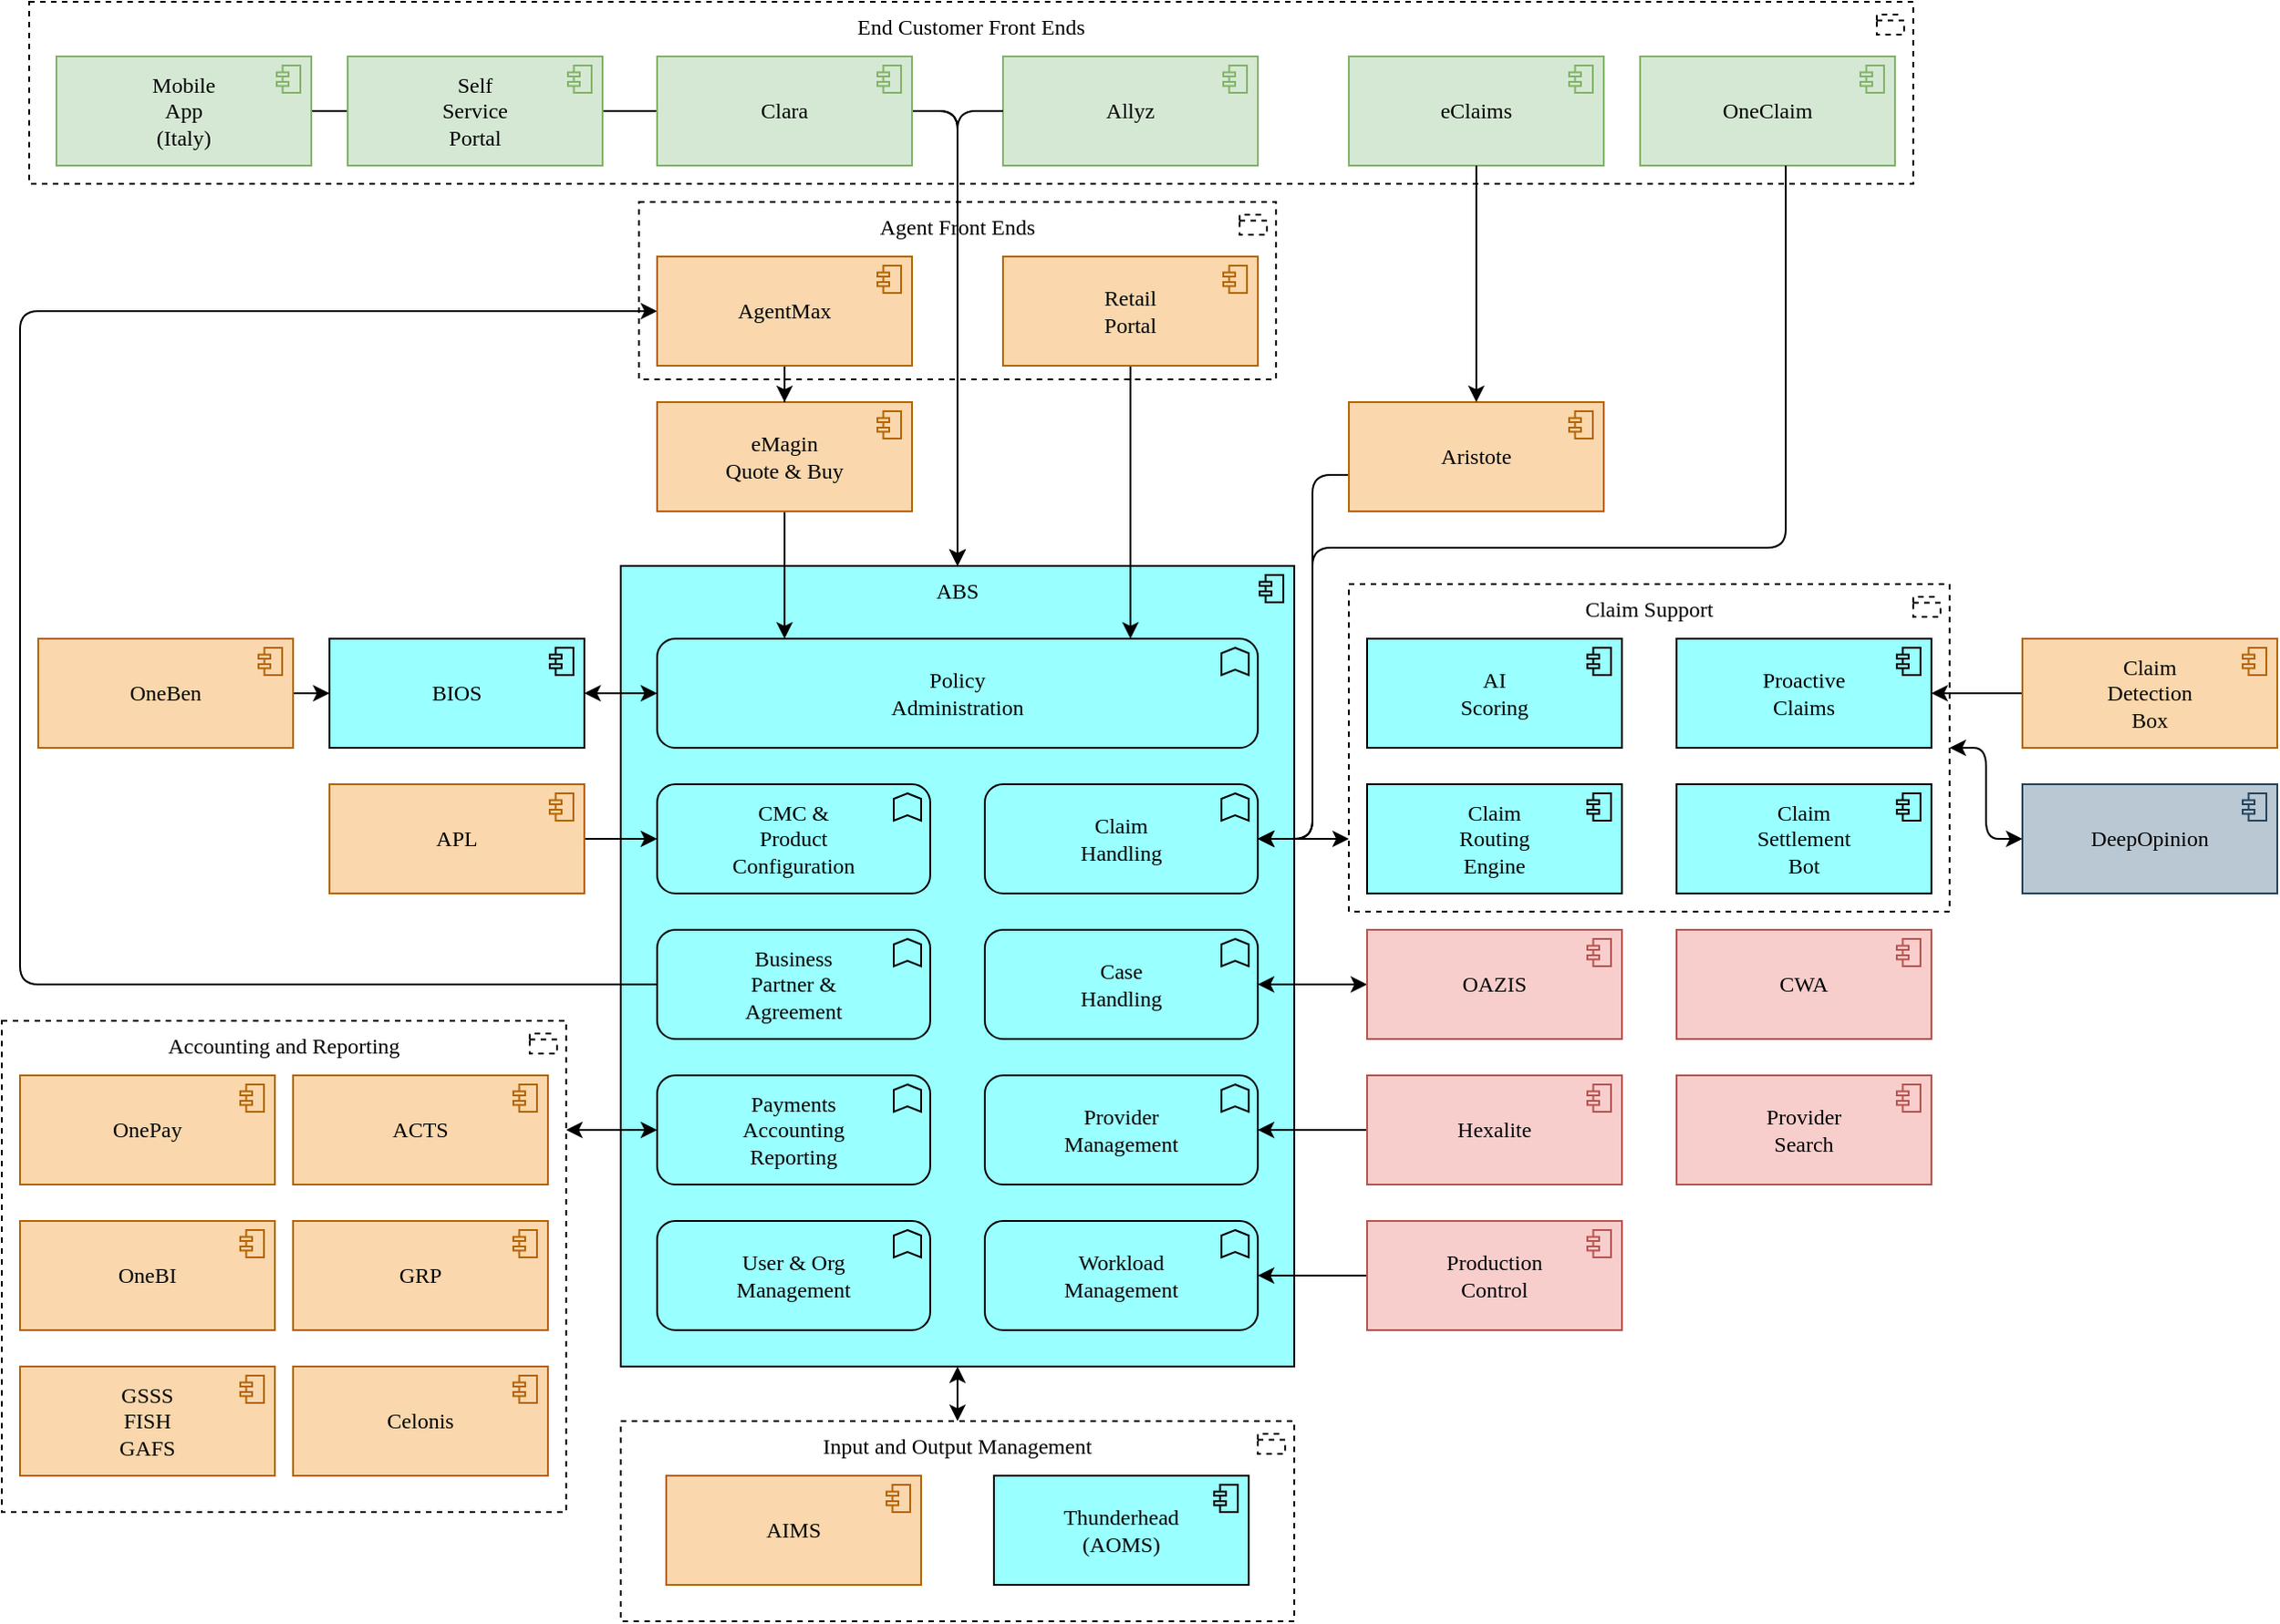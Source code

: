<mxfile version="26.2.9">
  <diagram name="Page-1" id="TEPnInE2OypxSfE0xe_M">
    <mxGraphModel dx="1030" dy="1690" grid="1" gridSize="10" guides="1" tooltips="1" connect="1" arrows="1" fold="1" page="1" pageScale="1" pageWidth="827" pageHeight="1169" math="0" shadow="0">
      <root>
        <mxCell id="0" />
        <mxCell id="1" parent="0" />
        <mxCell id="4A4xX6kzLWEzPkTbEdP4-10" value="Agent Front Ends" style="html=1;outlineConnect=0;whiteSpace=wrap;shape=mxgraph.archimate3.application;appType=grouping;archiType=square;dashed=1;fillColor=none;verticalAlign=top;fontFamily=Poppins;fontSource=https%3A%2F%2Ffonts.googleapis.com%2Fcss%3Ffamily%3DPoppins;" parent="1" vertex="1">
          <mxGeometry x="650" y="-80" width="350" height="97.5" as="geometry" />
        </mxCell>
        <mxCell id="4A4xX6kzLWEzPkTbEdP4-13" style="edgeStyle=orthogonalEdgeStyle;rounded=1;orthogonalLoop=1;jettySize=auto;html=1;curved=0;" parent="1" source="4A4xX6kzLWEzPkTbEdP4-12" target="52hkqS42lsV6TTl6kmYS-10" edge="1">
          <mxGeometry relative="1" as="geometry" />
        </mxCell>
        <mxCell id="4A4xX6kzLWEzPkTbEdP4-4" style="edgeStyle=orthogonalEdgeStyle;rounded=1;orthogonalLoop=1;jettySize=auto;html=1;entryX=0.5;entryY=0;entryDx=0;entryDy=0;entryPerimeter=0;curved=0;" parent="1" source="4A4xX6kzLWEzPkTbEdP4-1" target="52hkqS42lsV6TTl6kmYS-10" edge="1">
          <mxGeometry relative="1" as="geometry" />
        </mxCell>
        <mxCell id="4A4xX6kzLWEzPkTbEdP4-8" value="" style="group;fontFamily=Poppins;fontSource=https%3A%2F%2Ffonts.googleapis.com%2Fcss%3Ffamily%3DPoppins;" parent="1" vertex="1" connectable="0">
          <mxGeometry x="475" y="-190" width="875" height="100" as="geometry" />
        </mxCell>
        <mxCell id="4A4xX6kzLWEzPkTbEdP4-7" value="&lt;font face=&quot;Poppins&quot;&gt;End Customer Front Ends&lt;/font&gt;" style="html=1;outlineConnect=0;whiteSpace=wrap;shape=mxgraph.archimate3.application;appType=grouping;archiType=square;dashed=1;fillColor=none;verticalAlign=top;" parent="4A4xX6kzLWEzPkTbEdP4-8" vertex="1">
          <mxGeometry x="-160" width="1035" height="100" as="geometry" />
        </mxCell>
        <mxCell id="Z8RxOkOvwrDDzlC6NKdP-24" value="eClaims" style="html=1;outlineConnect=0;whiteSpace=wrap;fillColor=#d5e8d4;shape=mxgraph.archimate3.application;appType=comp;archiType=square;rounded=1;fontFamily=Poppins;fontSource=https%3A%2F%2Ffonts.googleapis.com%2Fcss%3Ffamily%3DPoppins;strokeColor=#82b366;" parent="4A4xX6kzLWEzPkTbEdP4-8" vertex="1">
          <mxGeometry x="565" y="30" width="140" height="60" as="geometry" />
        </mxCell>
        <mxCell id="Z8RxOkOvwrDDzlC6NKdP-29" value="OneClaim" style="html=1;outlineConnect=0;whiteSpace=wrap;fillColor=#d5e8d4;shape=mxgraph.archimate3.application;appType=comp;archiType=square;rounded=1;fontFamily=Poppins;fontSource=https%3A%2F%2Ffonts.googleapis.com%2Fcss%3Ffamily%3DPoppins;strokeColor=#82b366;" parent="4A4xX6kzLWEzPkTbEdP4-8" vertex="1">
          <mxGeometry x="725" y="30" width="140" height="60" as="geometry" />
        </mxCell>
        <mxCell id="4A4xX6kzLWEzPkTbEdP4-1" value="Self&lt;br&gt;Service&lt;div&gt;Portal&lt;/div&gt;" style="html=1;outlineConnect=0;whiteSpace=wrap;fillColor=#d5e8d4;shape=mxgraph.archimate3.application;appType=comp;archiType=square;rounded=1;fontFamily=Poppins;fontSource=https%3A%2F%2Ffonts.googleapis.com%2Fcss%3Ffamily%3DPoppins;strokeColor=#82b366;" parent="4A4xX6kzLWEzPkTbEdP4-8" vertex="1">
          <mxGeometry x="15" y="30" width="140" height="60" as="geometry" />
        </mxCell>
        <mxCell id="4A4xX6kzLWEzPkTbEdP4-2" value="Clara" style="html=1;outlineConnect=0;whiteSpace=wrap;fillColor=#d5e8d4;shape=mxgraph.archimate3.application;appType=comp;archiType=square;rounded=1;fontFamily=Poppins;fontSource=https%3A%2F%2Ffonts.googleapis.com%2Fcss%3Ffamily%3DPoppins;strokeColor=#82b366;" parent="4A4xX6kzLWEzPkTbEdP4-8" vertex="1">
          <mxGeometry x="185" y="30" width="140" height="60" as="geometry" />
        </mxCell>
        <mxCell id="4A4xX6kzLWEzPkTbEdP4-3" value="Allyz" style="html=1;outlineConnect=0;whiteSpace=wrap;fillColor=#d5e8d4;shape=mxgraph.archimate3.application;appType=comp;archiType=square;rounded=1;fontFamily=Poppins;fontSource=https%3A%2F%2Ffonts.googleapis.com%2Fcss%3Ffamily%3DPoppins;strokeColor=#82b366;" parent="4A4xX6kzLWEzPkTbEdP4-8" vertex="1">
          <mxGeometry x="375" y="30" width="140" height="60" as="geometry" />
        </mxCell>
        <mxCell id="Z8RxOkOvwrDDzlC6NKdP-19" value="Claim Support" style="html=1;outlineConnect=0;whiteSpace=wrap;shape=mxgraph.archimate3.application;appType=grouping;archiType=square;dashed=1;fillColor=none;fontFamily=Poppins;fontSource=https%3A%2F%2Ffonts.googleapis.com%2Fcss%3Ffamily%3DPoppins;verticalAlign=top;" parent="1" vertex="1">
          <mxGeometry x="1040" y="130" width="330" height="180" as="geometry" />
        </mxCell>
        <mxCell id="52hkqS42lsV6TTl6kmYS-10" value="ABS" style="html=1;outlineConnect=0;whiteSpace=wrap;fillColor=#99ffff;shape=mxgraph.archimate3.application;appType=comp;archiType=square;rounded=1;fontFamily=Poppins;fontSource=https%3A%2F%2Ffonts.googleapis.com%2Fcss%3Ffamily%3DPoppins;verticalAlign=top;" parent="1" vertex="1">
          <mxGeometry x="640" y="120" width="370" height="440" as="geometry" />
        </mxCell>
        <mxCell id="52hkqS42lsV6TTl6kmYS-11" value="&lt;font data-font-src=&quot;https://fonts.googleapis.com/css?family=Poppins&quot; face=&quot;Poppins&quot;&gt;Policy&lt;br&gt;Administration&lt;/font&gt;" style="html=1;outlineConnect=0;whiteSpace=wrap;fillColor=#99ffff;shape=mxgraph.archimate3.application;appType=func;archiType=rounded;rounded=1;" parent="1" vertex="1">
          <mxGeometry x="660" y="160" width="330" height="60" as="geometry" />
        </mxCell>
        <mxCell id="bv5ACRqK9GHdUSOt09wD-1" style="edgeStyle=orthogonalEdgeStyle;rounded=1;orthogonalLoop=1;jettySize=auto;html=1;entryX=0;entryY=0.5;entryDx=0;entryDy=0;entryPerimeter=0;curved=0;" edge="1" parent="1" source="52hkqS42lsV6TTl6kmYS-12" target="O2tVUMrLqhllZlak0-3V-16">
          <mxGeometry relative="1" as="geometry">
            <Array as="points">
              <mxPoint x="310" y="350" />
              <mxPoint x="310" y="-20" />
            </Array>
          </mxGeometry>
        </mxCell>
        <mxCell id="52hkqS42lsV6TTl6kmYS-12" value="&lt;font face=&quot;Poppins&quot;&gt;Business&lt;br&gt;Partner &amp;amp;&lt;br&gt;Agreement&lt;/font&gt;" style="html=1;outlineConnect=0;whiteSpace=wrap;fillColor=#99ffff;shape=mxgraph.archimate3.application;appType=func;archiType=rounded;rounded=1;" parent="1" vertex="1">
          <mxGeometry x="660" y="320" width="150" height="60" as="geometry" />
        </mxCell>
        <mxCell id="52hkqS42lsV6TTl6kmYS-13" value="&lt;font face=&quot;Poppins&quot;&gt;Claim&lt;br&gt;Handling&lt;/font&gt;" style="html=1;outlineConnect=0;whiteSpace=wrap;fillColor=#99ffff;shape=mxgraph.archimate3.application;appType=func;archiType=rounded;rounded=1;" parent="1" vertex="1">
          <mxGeometry x="840" y="240" width="150" height="60" as="geometry" />
        </mxCell>
        <mxCell id="52hkqS42lsV6TTl6kmYS-14" value="&lt;font face=&quot;Poppins&quot;&gt;CMC &amp;amp;&lt;br&gt;Product&lt;br&gt;Configuration&lt;/font&gt;" style="html=1;outlineConnect=0;whiteSpace=wrap;fillColor=#99ffff;shape=mxgraph.archimate3.application;appType=func;archiType=rounded;rounded=1;" parent="1" vertex="1">
          <mxGeometry x="660" y="240" width="150" height="60" as="geometry" />
        </mxCell>
        <mxCell id="O2tVUMrLqhllZlak0-3V-4" style="edgeStyle=orthogonalEdgeStyle;rounded=0;orthogonalLoop=1;jettySize=auto;html=1;startArrow=classic;startFill=1;" parent="1" source="52hkqS42lsV6TTl6kmYS-15" target="Z8RxOkOvwrDDzlC6NKdP-12" edge="1">
          <mxGeometry relative="1" as="geometry" />
        </mxCell>
        <mxCell id="52hkqS42lsV6TTl6kmYS-15" value="&lt;font face=&quot;Poppins&quot;&gt;Case&lt;br&gt;Handling&lt;/font&gt;" style="html=1;outlineConnect=0;whiteSpace=wrap;fillColor=#99ffff;shape=mxgraph.archimate3.application;appType=func;archiType=rounded;rounded=1;" parent="1" vertex="1">
          <mxGeometry x="840" y="320" width="150" height="60" as="geometry" />
        </mxCell>
        <mxCell id="52hkqS42lsV6TTl6kmYS-16" value="&lt;font face=&quot;Poppins&quot;&gt;Provider&lt;br&gt;Management&lt;/font&gt;" style="html=1;outlineConnect=0;whiteSpace=wrap;fillColor=#99ffff;shape=mxgraph.archimate3.application;appType=func;archiType=rounded;rounded=1;" parent="1" vertex="1">
          <mxGeometry x="840" y="400" width="150" height="60" as="geometry" />
        </mxCell>
        <mxCell id="Z8RxOkOvwrDDzlC6NKdP-5" style="edgeStyle=orthogonalEdgeStyle;rounded=0;orthogonalLoop=1;jettySize=auto;html=1;startArrow=classic;startFill=1;" parent="1" source="52hkqS42lsV6TTl6kmYS-17" target="Z8RxOkOvwrDDzlC6NKdP-1" edge="1">
          <mxGeometry relative="1" as="geometry">
            <Array as="points">
              <mxPoint x="620" y="430" />
              <mxPoint x="620" y="430" />
            </Array>
          </mxGeometry>
        </mxCell>
        <mxCell id="52hkqS42lsV6TTl6kmYS-17" value="&lt;font face=&quot;Poppins&quot;&gt;Payments&lt;br&gt;Accounting&lt;br&gt;Reporting&lt;/font&gt;" style="html=1;outlineConnect=0;whiteSpace=wrap;fillColor=#99ffff;shape=mxgraph.archimate3.application;appType=func;archiType=rounded;rounded=1;" parent="1" vertex="1">
          <mxGeometry x="660" y="400" width="150" height="60" as="geometry" />
        </mxCell>
        <mxCell id="52hkqS42lsV6TTl6kmYS-19" value="&lt;font face=&quot;Poppins&quot;&gt;User &amp;amp; Org&lt;br&gt;Management&lt;/font&gt;" style="html=1;outlineConnect=0;whiteSpace=wrap;fillColor=#99ffff;shape=mxgraph.archimate3.application;appType=func;archiType=rounded;rounded=1;" parent="1" vertex="1">
          <mxGeometry x="660" y="480" width="150" height="60" as="geometry" />
        </mxCell>
        <mxCell id="52hkqS42lsV6TTl6kmYS-20" value="&lt;font face=&quot;Poppins&quot;&gt;Workload&lt;br&gt;Management&lt;/font&gt;" style="html=1;outlineConnect=0;whiteSpace=wrap;fillColor=#99ffff;shape=mxgraph.archimate3.application;appType=func;archiType=rounded;rounded=1;" parent="1" vertex="1">
          <mxGeometry x="840" y="480" width="150" height="60" as="geometry" />
        </mxCell>
        <mxCell id="52hkqS42lsV6TTl6kmYS-23" style="edgeStyle=orthogonalEdgeStyle;rounded=1;orthogonalLoop=1;jettySize=auto;html=1;" parent="1" source="52hkqS42lsV6TTl6kmYS-21" target="52hkqS42lsV6TTl6kmYS-14" edge="1">
          <mxGeometry relative="1" as="geometry" />
        </mxCell>
        <mxCell id="52hkqS42lsV6TTl6kmYS-21" value="APL" style="html=1;outlineConnect=0;whiteSpace=wrap;fillColor=#fad7ac;shape=mxgraph.archimate3.application;appType=comp;archiType=square;rounded=1;fontFamily=Poppins;fontSource=https%3A%2F%2Ffonts.googleapis.com%2Fcss%3Ffamily%3DPoppins;strokeColor=#b46504;" parent="1" vertex="1">
          <mxGeometry x="480" y="240" width="140" height="60" as="geometry" />
        </mxCell>
        <mxCell id="52hkqS42lsV6TTl6kmYS-24" style="edgeStyle=orthogonalEdgeStyle;rounded=1;orthogonalLoop=1;jettySize=auto;html=1;startArrow=classic;startFill=1;" parent="1" source="52hkqS42lsV6TTl6kmYS-22" target="52hkqS42lsV6TTl6kmYS-11" edge="1">
          <mxGeometry relative="1" as="geometry" />
        </mxCell>
        <mxCell id="52hkqS42lsV6TTl6kmYS-22" value="BIOS" style="html=1;outlineConnect=0;whiteSpace=wrap;fillColor=#99ffff;shape=mxgraph.archimate3.application;appType=comp;archiType=square;rounded=1;fontFamily=Poppins;fontSource=https%3A%2F%2Ffonts.googleapis.com%2Fcss%3Ffamily%3DPoppins;" parent="1" vertex="1">
          <mxGeometry x="480" y="160" width="140" height="60" as="geometry" />
        </mxCell>
        <mxCell id="Z8RxOkOvwrDDzlC6NKdP-1" value="Accounting and Reporting" style="html=1;outlineConnect=0;whiteSpace=wrap;shape=mxgraph.archimate3.application;appType=grouping;archiType=square;dashed=1;fillColor=none;verticalAlign=top;fontFamily=Poppins;fontSource=https%3A%2F%2Ffonts.googleapis.com%2Fcss%3Ffamily%3DPoppins;" parent="1" vertex="1">
          <mxGeometry x="300" y="370" width="310" height="270" as="geometry" />
        </mxCell>
        <mxCell id="Z8RxOkOvwrDDzlC6NKdP-3" value="ACTS" style="html=1;outlineConnect=0;whiteSpace=wrap;fillColor=#fad7ac;shape=mxgraph.archimate3.application;appType=comp;archiType=square;rounded=1;fontFamily=Poppins;fontSource=https%3A%2F%2Ffonts.googleapis.com%2Fcss%3Ffamily%3DPoppins;strokeColor=#b46504;" parent="1" vertex="1">
          <mxGeometry x="460" y="400" width="140" height="60" as="geometry" />
        </mxCell>
        <mxCell id="Z8RxOkOvwrDDzlC6NKdP-4" value="GRP" style="html=1;outlineConnect=0;whiteSpace=wrap;fillColor=#fad7ac;shape=mxgraph.archimate3.application;appType=comp;archiType=square;rounded=1;fontFamily=Poppins;fontSource=https%3A%2F%2Ffonts.googleapis.com%2Fcss%3Ffamily%3DPoppins;strokeColor=#b46504;" parent="1" vertex="1">
          <mxGeometry x="460" y="480" width="140" height="60" as="geometry" />
        </mxCell>
        <mxCell id="Z8RxOkOvwrDDzlC6NKdP-6" value="OnePay" style="html=1;outlineConnect=0;whiteSpace=wrap;fillColor=#fad7ac;shape=mxgraph.archimate3.application;appType=comp;archiType=square;rounded=1;fontFamily=Poppins;fontSource=https%3A%2F%2Ffonts.googleapis.com%2Fcss%3Ffamily%3DPoppins;strokeColor=#b46504;" parent="1" vertex="1">
          <mxGeometry x="310" y="400" width="140" height="60" as="geometry" />
        </mxCell>
        <mxCell id="Z8RxOkOvwrDDzlC6NKdP-7" value="OneBI" style="html=1;outlineConnect=0;whiteSpace=wrap;fillColor=#fad7ac;shape=mxgraph.archimate3.application;appType=comp;archiType=square;rounded=1;fontFamily=Poppins;fontSource=https%3A%2F%2Ffonts.googleapis.com%2Fcss%3Ffamily%3DPoppins;strokeColor=#b46504;" parent="1" vertex="1">
          <mxGeometry x="310" y="480" width="140" height="60" as="geometry" />
        </mxCell>
        <mxCell id="Z8RxOkOvwrDDzlC6NKdP-8" value="Input and Output Management" style="html=1;outlineConnect=0;whiteSpace=wrap;shape=mxgraph.archimate3.application;appType=grouping;archiType=square;dashed=1;fillColor=none;verticalAlign=top;fontFamily=Poppins;fontSource=https%3A%2F%2Ffonts.googleapis.com%2Fcss%3Ffamily%3DPoppins;" parent="1" vertex="1">
          <mxGeometry x="640" y="590" width="370" height="110" as="geometry" />
        </mxCell>
        <mxCell id="Z8RxOkOvwrDDzlC6NKdP-9" value="AIMS" style="html=1;outlineConnect=0;whiteSpace=wrap;fillColor=#fad7ac;shape=mxgraph.archimate3.application;appType=comp;archiType=square;rounded=1;fontFamily=Poppins;fontSource=https%3A%2F%2Ffonts.googleapis.com%2Fcss%3Ffamily%3DPoppins;strokeColor=#b46504;" parent="1" vertex="1">
          <mxGeometry x="665" y="620" width="140" height="60" as="geometry" />
        </mxCell>
        <mxCell id="Z8RxOkOvwrDDzlC6NKdP-10" value="Thunderhead&lt;br&gt;(AOMS)" style="html=1;outlineConnect=0;whiteSpace=wrap;fillColor=#99ffff;shape=mxgraph.archimate3.application;appType=comp;archiType=square;rounded=1;fontFamily=Poppins;fontSource=https%3A%2F%2Ffonts.googleapis.com%2Fcss%3Ffamily%3DPoppins;" parent="1" vertex="1">
          <mxGeometry x="845" y="620" width="140" height="60" as="geometry" />
        </mxCell>
        <mxCell id="Z8RxOkOvwrDDzlC6NKdP-11" style="edgeStyle=orthogonalEdgeStyle;rounded=0;orthogonalLoop=1;jettySize=auto;html=1;exitX=0.5;exitY=0;exitDx=0;exitDy=0;exitPerimeter=0;entryX=0.5;entryY=1;entryDx=0;entryDy=0;entryPerimeter=0;startArrow=classic;startFill=1;" parent="1" source="Z8RxOkOvwrDDzlC6NKdP-8" target="52hkqS42lsV6TTl6kmYS-10" edge="1">
          <mxGeometry relative="1" as="geometry" />
        </mxCell>
        <mxCell id="Z8RxOkOvwrDDzlC6NKdP-12" value="OAZIS" style="html=1;outlineConnect=0;whiteSpace=wrap;fillColor=#f8cecc;shape=mxgraph.archimate3.application;appType=comp;archiType=square;rounded=1;fontFamily=Poppins;fontSource=https%3A%2F%2Ffonts.googleapis.com%2Fcss%3Ffamily%3DPoppins;strokeColor=#b85450;" parent="1" vertex="1">
          <mxGeometry x="1050" y="320" width="140" height="60" as="geometry" />
        </mxCell>
        <mxCell id="Z8RxOkOvwrDDzlC6NKdP-13" value="CWA" style="html=1;outlineConnect=0;whiteSpace=wrap;fillColor=#f8cecc;shape=mxgraph.archimate3.application;appType=comp;archiType=square;rounded=1;fontFamily=Poppins;fontSource=https%3A%2F%2Ffonts.googleapis.com%2Fcss%3Ffamily%3DPoppins;strokeColor=#b85450;" parent="1" vertex="1">
          <mxGeometry x="1220" y="320" width="140" height="60" as="geometry" />
        </mxCell>
        <mxCell id="Z8RxOkOvwrDDzlC6NKdP-15" value="Claim&lt;br&gt;Routing&lt;br&gt;Engine" style="html=1;outlineConnect=0;whiteSpace=wrap;fillColor=#99ffff;shape=mxgraph.archimate3.application;appType=comp;archiType=square;rounded=1;fontFamily=Poppins;fontSource=https%3A%2F%2Ffonts.googleapis.com%2Fcss%3Ffamily%3DPoppins;" parent="1" vertex="1">
          <mxGeometry x="1050" y="240" width="140" height="60" as="geometry" />
        </mxCell>
        <mxCell id="Z8RxOkOvwrDDzlC6NKdP-16" value="AI&lt;div&gt;Scoring&lt;/div&gt;" style="html=1;outlineConnect=0;whiteSpace=wrap;fillColor=#99ffff;shape=mxgraph.archimate3.application;appType=comp;archiType=square;rounded=1;fontFamily=Poppins;fontSource=https%3A%2F%2Ffonts.googleapis.com%2Fcss%3Ffamily%3DPoppins;" parent="1" vertex="1">
          <mxGeometry x="1050" y="160" width="140" height="60" as="geometry" />
        </mxCell>
        <mxCell id="Z8RxOkOvwrDDzlC6NKdP-17" value="Claim&lt;br&gt;Settlement&lt;div&gt;Bot&lt;/div&gt;" style="html=1;outlineConnect=0;whiteSpace=wrap;fillColor=#99ffff;shape=mxgraph.archimate3.application;appType=comp;archiType=square;rounded=1;fontFamily=Poppins;fontSource=https%3A%2F%2Ffonts.googleapis.com%2Fcss%3Ffamily%3DPoppins;" parent="1" vertex="1">
          <mxGeometry x="1220" y="240" width="140" height="60" as="geometry" />
        </mxCell>
        <mxCell id="Z8RxOkOvwrDDzlC6NKdP-18" value="Proactive&lt;br&gt;Claims" style="html=1;outlineConnect=0;whiteSpace=wrap;fillColor=#99ffff;shape=mxgraph.archimate3.application;appType=comp;archiType=square;rounded=1;fontFamily=Poppins;fontSource=https%3A%2F%2Ffonts.googleapis.com%2Fcss%3Ffamily%3DPoppins;" parent="1" vertex="1">
          <mxGeometry x="1220" y="160" width="140" height="60" as="geometry" />
        </mxCell>
        <mxCell id="Z8RxOkOvwrDDzlC6NKdP-21" style="edgeStyle=orthogonalEdgeStyle;rounded=0;orthogonalLoop=1;jettySize=auto;html=1;startArrow=classic;startFill=1;" parent="1" source="Z8RxOkOvwrDDzlC6NKdP-19" target="52hkqS42lsV6TTl6kmYS-13" edge="1">
          <mxGeometry relative="1" as="geometry">
            <Array as="points">
              <mxPoint x="1020" y="270" />
              <mxPoint x="1020" y="270" />
            </Array>
          </mxGeometry>
        </mxCell>
        <mxCell id="Z8RxOkOvwrDDzlC6NKdP-28" style="edgeStyle=orthogonalEdgeStyle;rounded=1;orthogonalLoop=1;jettySize=auto;html=1;curved=0;" parent="1" source="Z8RxOkOvwrDDzlC6NKdP-23" target="52hkqS42lsV6TTl6kmYS-13" edge="1">
          <mxGeometry relative="1" as="geometry">
            <Array as="points">
              <mxPoint x="1020" y="70" />
              <mxPoint x="1020" y="270" />
            </Array>
          </mxGeometry>
        </mxCell>
        <mxCell id="Z8RxOkOvwrDDzlC6NKdP-23" value="Aristote" style="html=1;outlineConnect=0;whiteSpace=wrap;fillColor=#fad7ac;shape=mxgraph.archimate3.application;appType=comp;archiType=square;rounded=1;fontFamily=Poppins;fontSource=https%3A%2F%2Ffonts.googleapis.com%2Fcss%3Ffamily%3DPoppins;strokeColor=#b46504;" parent="1" vertex="1">
          <mxGeometry x="1040" y="30" width="140" height="60" as="geometry" />
        </mxCell>
        <mxCell id="Z8RxOkOvwrDDzlC6NKdP-25" style="edgeStyle=orthogonalEdgeStyle;rounded=0;orthogonalLoop=1;jettySize=auto;html=1;entryX=0.5;entryY=0;entryDx=0;entryDy=0;entryPerimeter=0;" parent="1" source="Z8RxOkOvwrDDzlC6NKdP-24" target="Z8RxOkOvwrDDzlC6NKdP-23" edge="1">
          <mxGeometry relative="1" as="geometry" />
        </mxCell>
        <mxCell id="Z8RxOkOvwrDDzlC6NKdP-30" style="edgeStyle=orthogonalEdgeStyle;rounded=1;orthogonalLoop=1;jettySize=auto;html=1;curved=0;" parent="1" source="Z8RxOkOvwrDDzlC6NKdP-29" target="52hkqS42lsV6TTl6kmYS-13" edge="1">
          <mxGeometry relative="1" as="geometry">
            <Array as="points">
              <mxPoint x="1280" y="110" />
              <mxPoint x="1020" y="110" />
              <mxPoint x="1020" y="270" />
            </Array>
          </mxGeometry>
        </mxCell>
        <mxCell id="Z8RxOkOvwrDDzlC6NKdP-32" style="edgeStyle=orthogonalEdgeStyle;rounded=1;orthogonalLoop=1;jettySize=auto;html=1;startArrow=classic;startFill=1;curved=0;" parent="1" source="Z8RxOkOvwrDDzlC6NKdP-31" target="Z8RxOkOvwrDDzlC6NKdP-19" edge="1">
          <mxGeometry relative="1" as="geometry" />
        </mxCell>
        <mxCell id="Z8RxOkOvwrDDzlC6NKdP-31" value="DeepOpinion" style="html=1;outlineConnect=0;whiteSpace=wrap;fillColor=#bac8d3;shape=mxgraph.archimate3.application;appType=comp;archiType=square;rounded=1;fontFamily=Poppins;fontSource=https%3A%2F%2Ffonts.googleapis.com%2Fcss%3Ffamily%3DPoppins;strokeColor=#23445d;" parent="1" vertex="1">
          <mxGeometry x="1410" y="240" width="140" height="60" as="geometry" />
        </mxCell>
        <mxCell id="O2tVUMrLqhllZlak0-3V-1" value="Celonis" style="html=1;outlineConnect=0;whiteSpace=wrap;fillColor=#fad7ac;shape=mxgraph.archimate3.application;appType=comp;archiType=square;rounded=1;fontFamily=Poppins;fontSource=https%3A%2F%2Ffonts.googleapis.com%2Fcss%3Ffamily%3DPoppins;strokeColor=#b46504;" parent="1" vertex="1">
          <mxGeometry x="460" y="560" width="140" height="60" as="geometry" />
        </mxCell>
        <mxCell id="O2tVUMrLqhllZlak0-3V-2" value="GSSS&lt;br&gt;FISH&lt;div&gt;GAFS&lt;/div&gt;" style="html=1;outlineConnect=0;whiteSpace=wrap;fillColor=#fad7ac;shape=mxgraph.archimate3.application;appType=comp;archiType=square;rounded=1;fontFamily=Poppins;fontSource=https%3A%2F%2Ffonts.googleapis.com%2Fcss%3Ffamily%3DPoppins;strokeColor=#b46504;" parent="1" vertex="1">
          <mxGeometry x="310" y="560" width="140" height="60" as="geometry" />
        </mxCell>
        <mxCell id="O2tVUMrLqhllZlak0-3V-6" style="edgeStyle=orthogonalEdgeStyle;rounded=0;orthogonalLoop=1;jettySize=auto;html=1;" parent="1" source="O2tVUMrLqhllZlak0-3V-3" target="52hkqS42lsV6TTl6kmYS-16" edge="1">
          <mxGeometry relative="1" as="geometry" />
        </mxCell>
        <mxCell id="O2tVUMrLqhllZlak0-3V-3" value="Hexalite" style="html=1;outlineConnect=0;whiteSpace=wrap;fillColor=#f8cecc;shape=mxgraph.archimate3.application;appType=comp;archiType=square;rounded=1;fontFamily=Poppins;fontSource=https%3A%2F%2Ffonts.googleapis.com%2Fcss%3Ffamily%3DPoppins;strokeColor=#b85450;" parent="1" vertex="1">
          <mxGeometry x="1050" y="400" width="140" height="60" as="geometry" />
        </mxCell>
        <mxCell id="O2tVUMrLqhllZlak0-3V-8" style="edgeStyle=orthogonalEdgeStyle;rounded=0;orthogonalLoop=1;jettySize=auto;html=1;" parent="1" source="O2tVUMrLqhllZlak0-3V-7" target="52hkqS42lsV6TTl6kmYS-20" edge="1">
          <mxGeometry relative="1" as="geometry" />
        </mxCell>
        <mxCell id="O2tVUMrLqhllZlak0-3V-7" value="Production&lt;br&gt;Control" style="html=1;outlineConnect=0;whiteSpace=wrap;fillColor=#f8cecc;shape=mxgraph.archimate3.application;appType=comp;archiType=square;rounded=1;fontFamily=Poppins;fontSource=https%3A%2F%2Ffonts.googleapis.com%2Fcss%3Ffamily%3DPoppins;strokeColor=#b85450;" parent="1" vertex="1">
          <mxGeometry x="1050" y="480" width="140" height="60" as="geometry" />
        </mxCell>
        <mxCell id="O2tVUMrLqhllZlak0-3V-10" style="edgeStyle=orthogonalEdgeStyle;rounded=0;orthogonalLoop=1;jettySize=auto;html=1;" parent="1" source="O2tVUMrLqhllZlak0-3V-9" target="52hkqS42lsV6TTl6kmYS-22" edge="1">
          <mxGeometry relative="1" as="geometry" />
        </mxCell>
        <mxCell id="O2tVUMrLqhllZlak0-3V-9" value="OneBen" style="html=1;outlineConnect=0;whiteSpace=wrap;fillColor=#fad7ac;shape=mxgraph.archimate3.application;appType=comp;archiType=square;rounded=1;fontFamily=Poppins;fontSource=https%3A%2F%2Ffonts.googleapis.com%2Fcss%3Ffamily%3DPoppins;strokeColor=#b46504;" parent="1" vertex="1">
          <mxGeometry x="320" y="160" width="140" height="60" as="geometry" />
        </mxCell>
        <mxCell id="O2tVUMrLqhllZlak0-3V-12" style="edgeStyle=orthogonalEdgeStyle;rounded=0;orthogonalLoop=1;jettySize=auto;html=1;" parent="1" source="O2tVUMrLqhllZlak0-3V-11" target="Z8RxOkOvwrDDzlC6NKdP-18" edge="1">
          <mxGeometry relative="1" as="geometry" />
        </mxCell>
        <mxCell id="O2tVUMrLqhllZlak0-3V-11" value="Claim&lt;br&gt;Detection&lt;div&gt;Box&lt;/div&gt;" style="html=1;outlineConnect=0;whiteSpace=wrap;fillColor=#fad7ac;shape=mxgraph.archimate3.application;appType=comp;archiType=square;rounded=1;fontFamily=Poppins;fontSource=https%3A%2F%2Ffonts.googleapis.com%2Fcss%3Ffamily%3DPoppins;strokeColor=#b46504;" parent="1" vertex="1">
          <mxGeometry x="1410" y="160" width="140" height="60" as="geometry" />
        </mxCell>
        <mxCell id="O2tVUMrLqhllZlak0-3V-19" style="edgeStyle=orthogonalEdgeStyle;rounded=0;orthogonalLoop=1;jettySize=auto;html=1;" parent="1" source="O2tVUMrLqhllZlak0-3V-14" target="52hkqS42lsV6TTl6kmYS-11" edge="1">
          <mxGeometry relative="1" as="geometry">
            <Array as="points">
              <mxPoint x="730" y="140" />
              <mxPoint x="730" y="140" />
            </Array>
          </mxGeometry>
        </mxCell>
        <mxCell id="O2tVUMrLqhllZlak0-3V-14" value="eMagin&lt;br&gt;Quote &amp;amp; Buy" style="html=1;outlineConnect=0;whiteSpace=wrap;fillColor=#fad7ac;shape=mxgraph.archimate3.application;appType=comp;archiType=square;rounded=1;fontFamily=Poppins;fontSource=https%3A%2F%2Ffonts.googleapis.com%2Fcss%3Ffamily%3DPoppins;strokeColor=#b46504;" parent="1" vertex="1">
          <mxGeometry x="660" y="30" width="140" height="60" as="geometry" />
        </mxCell>
        <mxCell id="O2tVUMrLqhllZlak0-3V-17" style="edgeStyle=orthogonalEdgeStyle;rounded=0;orthogonalLoop=1;jettySize=auto;html=1;" parent="1" source="O2tVUMrLqhllZlak0-3V-15" target="52hkqS42lsV6TTl6kmYS-11" edge="1">
          <mxGeometry relative="1" as="geometry">
            <Array as="points">
              <mxPoint x="920" y="130" />
              <mxPoint x="920" y="130" />
            </Array>
          </mxGeometry>
        </mxCell>
        <mxCell id="O2tVUMrLqhllZlak0-3V-15" value="Retail&lt;div&gt;Portal&lt;/div&gt;" style="html=1;outlineConnect=0;whiteSpace=wrap;fillColor=#fad7ac;shape=mxgraph.archimate3.application;appType=comp;archiType=square;rounded=1;fontFamily=Poppins;fontSource=https%3A%2F%2Ffonts.googleapis.com%2Fcss%3Ffamily%3DPoppins;strokeColor=#b46504;" parent="1" vertex="1">
          <mxGeometry x="850" y="-50" width="140" height="60" as="geometry" />
        </mxCell>
        <mxCell id="O2tVUMrLqhllZlak0-3V-18" style="edgeStyle=orthogonalEdgeStyle;rounded=0;orthogonalLoop=1;jettySize=auto;html=1;" parent="1" source="O2tVUMrLqhllZlak0-3V-16" target="O2tVUMrLqhllZlak0-3V-14" edge="1">
          <mxGeometry relative="1" as="geometry" />
        </mxCell>
        <mxCell id="O2tVUMrLqhllZlak0-3V-16" value="AgentMax" style="html=1;outlineConnect=0;whiteSpace=wrap;fillColor=#fad7ac;shape=mxgraph.archimate3.application;appType=comp;archiType=square;rounded=1;fontFamily=Poppins;fontSource=https%3A%2F%2Ffonts.googleapis.com%2Fcss%3Ffamily%3DPoppins;strokeColor=#b46504;" parent="1" vertex="1">
          <mxGeometry x="660" y="-50" width="140" height="60" as="geometry" />
        </mxCell>
        <mxCell id="O2tVUMrLqhllZlak0-3V-20" value="Provider&lt;div&gt;Search&lt;/div&gt;" style="html=1;outlineConnect=0;whiteSpace=wrap;fillColor=#f8cecc;shape=mxgraph.archimate3.application;appType=comp;archiType=square;rounded=1;fontFamily=Poppins;fontSource=https%3A%2F%2Ffonts.googleapis.com%2Fcss%3Ffamily%3DPoppins;strokeColor=#b85450;" parent="1" vertex="1">
          <mxGeometry x="1220" y="400" width="140" height="60" as="geometry" />
        </mxCell>
        <mxCell id="4A4xX6kzLWEzPkTbEdP4-11" style="edgeStyle=orthogonalEdgeStyle;rounded=1;orthogonalLoop=1;jettySize=auto;html=1;entryX=0.5;entryY=0;entryDx=0;entryDy=0;entryPerimeter=0;curved=0;" parent="1" source="4A4xX6kzLWEzPkTbEdP4-3" target="52hkqS42lsV6TTl6kmYS-10" edge="1">
          <mxGeometry relative="1" as="geometry">
            <Array as="points">
              <mxPoint x="825" y="-130" />
            </Array>
          </mxGeometry>
        </mxCell>
        <mxCell id="4A4xX6kzLWEzPkTbEdP4-12" value="Mobile&lt;br&gt;App&lt;div&gt;(Italy)&lt;/div&gt;" style="html=1;outlineConnect=0;whiteSpace=wrap;fillColor=#d5e8d4;shape=mxgraph.archimate3.application;appType=comp;archiType=square;rounded=1;fontFamily=Poppins;fontSource=https%3A%2F%2Ffonts.googleapis.com%2Fcss%3Ffamily%3DPoppins;strokeColor=#82b366;" parent="1" vertex="1">
          <mxGeometry x="330" y="-160" width="140" height="60" as="geometry" />
        </mxCell>
      </root>
    </mxGraphModel>
  </diagram>
</mxfile>
